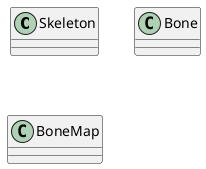 @startuml
'https://plantuml.com/class-diagram

'VertexBoneData
class Skeleton

'Bone
class Bone

'BoneData
class BoneMap

@enduml